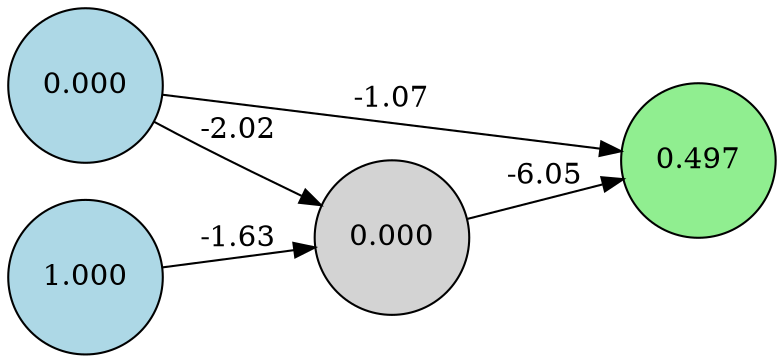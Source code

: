 digraph neat {
  rankdir=LR;
  node [shape=circle];
  node0 [label="0.000", style=filled, fillcolor=lightblue];
  node1 [label="1.000", style=filled, fillcolor=lightblue];
  node129 [label="0.497", style=filled, fillcolor=lightgreen];
  node171 [label="0.000", style=filled, fillcolor=lightgray];
  node0 -> node129 [label="-1.07"];
  node1 -> node171 [label="-1.63"];
  node171 -> node129 [label="-6.05"];
  node0 -> node171 [label="-2.02"];
}
